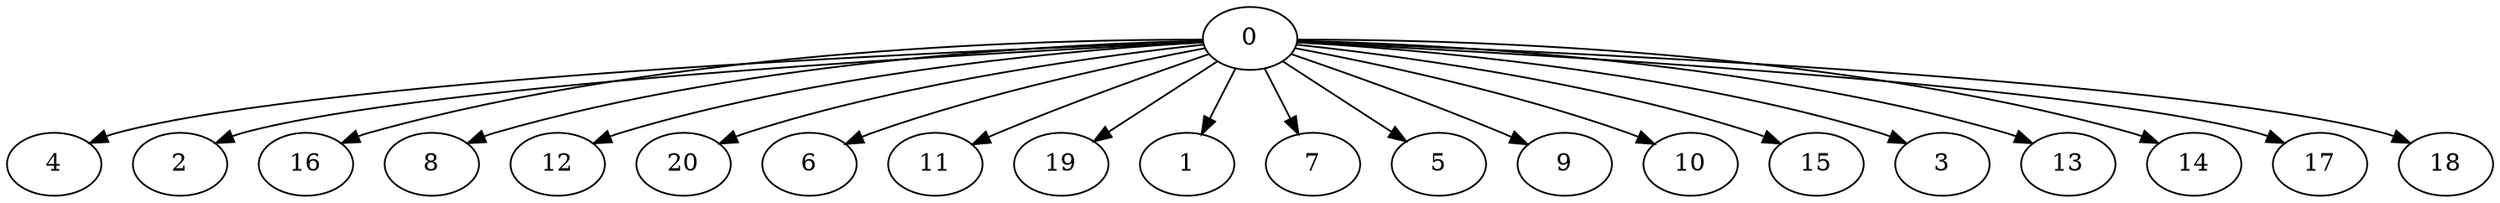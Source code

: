 digraph "Fork_Nodes_21_CCR_0.96_WeightType_Random_GB" {
	graph ["Duplicate states"=0,
		GraphType=Fork,
		"Max states in OPEN"=0,
		Modes="120000ms; topo-ordered tasks, ; Pruning: task equivalence, fixed order ready list, ; F-value: ; Optimisation: best schedule length (\
SL) optimisation on equal, ",
		NumberOfTasks=21,
		"Pruned using list schedule length"=5,
		"States removed from OPEN"=0,
		TargetSystem="Homogeneous-16",
		"Time to schedule (ms)"=110,
		"Total idle time"=183,
		"Total schedule length"=21,
		"Total sequential time"=109,
		"Total states created"=9
	];
	0	["Finish time"=7,
		Processor=0,
		"Start time"=0,
		Weight=7];
	4	["Finish time"=16,
		Processor=0,
		"Start time"=7,
		Weight=9];
	0 -> 4	[Weight=5];
	2	["Finish time"=18,
		Processor=1,
		"Start time"=10,
		Weight=8];
	0 -> 2	[Weight=3];
	16	["Finish time"=21,
		Processor=2,
		"Start time"=13,
		Weight=8];
	0 -> 16	[Weight=6];
	8	["Finish time"=20,
		Processor=3,
		"Start time"=13,
		Weight=7];
	0 -> 8	[Weight=6];
	12	["Finish time"=19,
		Processor=4,
		"Start time"=12,
		Weight=7];
	0 -> 12	[Weight=5];
	20	["Finish time"=20,
		Processor=5,
		"Start time"=13,
		Weight=7];
	0 -> 20	[Weight=6];
	6	["Finish time"=18,
		Processor=6,
		"Start time"=12,
		Weight=6];
	0 -> 6	[Weight=5];
	11	["Finish time"=20,
		Processor=7,
		"Start time"=14,
		Weight=6];
	0 -> 11	[Weight=7];
	19	["Finish time"=19,
		Processor=8,
		"Start time"=13,
		Weight=6];
	0 -> 19	[Weight=6];
	1	["Finish time"=20,
		Processor=9,
		"Start time"=15,
		Weight=5];
	0 -> 1	[Weight=8];
	7	["Finish time"=20,
		Processor=10,
		"Start time"=15,
		Weight=5];
	0 -> 7	[Weight=8];
	5	["Finish time"=20,
		Processor=0,
		"Start time"=16,
		Weight=4];
	0 -> 5	[Weight=9];
	9	["Finish time"=15,
		Processor=11,
		"Start time"=11,
		Weight=4];
	0 -> 9	[Weight=4];
	10	["Finish time"=15,
		Processor=12,
		"Start time"=11,
		Weight=4];
	0 -> 10	[Weight=4];
	15	["Finish time"=14,
		Processor=13,
		"Start time"=10,
		Weight=4];
	0 -> 15	[Weight=3];
	3	["Finish time"=13,
		Processor=14,
		"Start time"=10,
		Weight=3];
	0 -> 3	[Weight=3];
	13	["Finish time"=17,
		Processor=13,
		"Start time"=14,
		Weight=3];
	0 -> 13	[Weight=7];
	14	["Finish time"=13,
		Processor=15,
		"Start time"=11,
		Weight=2];
	0 -> 14	[Weight=4];
	17	["Finish time"=15,
		Processor=14,
		"Start time"=13,
		Weight=2];
	0 -> 17	[Weight=4];
	18	["Finish time"=15,
		Processor=15,
		"Start time"=13,
		Weight=2];
	0 -> 18	[Weight=2];
}
